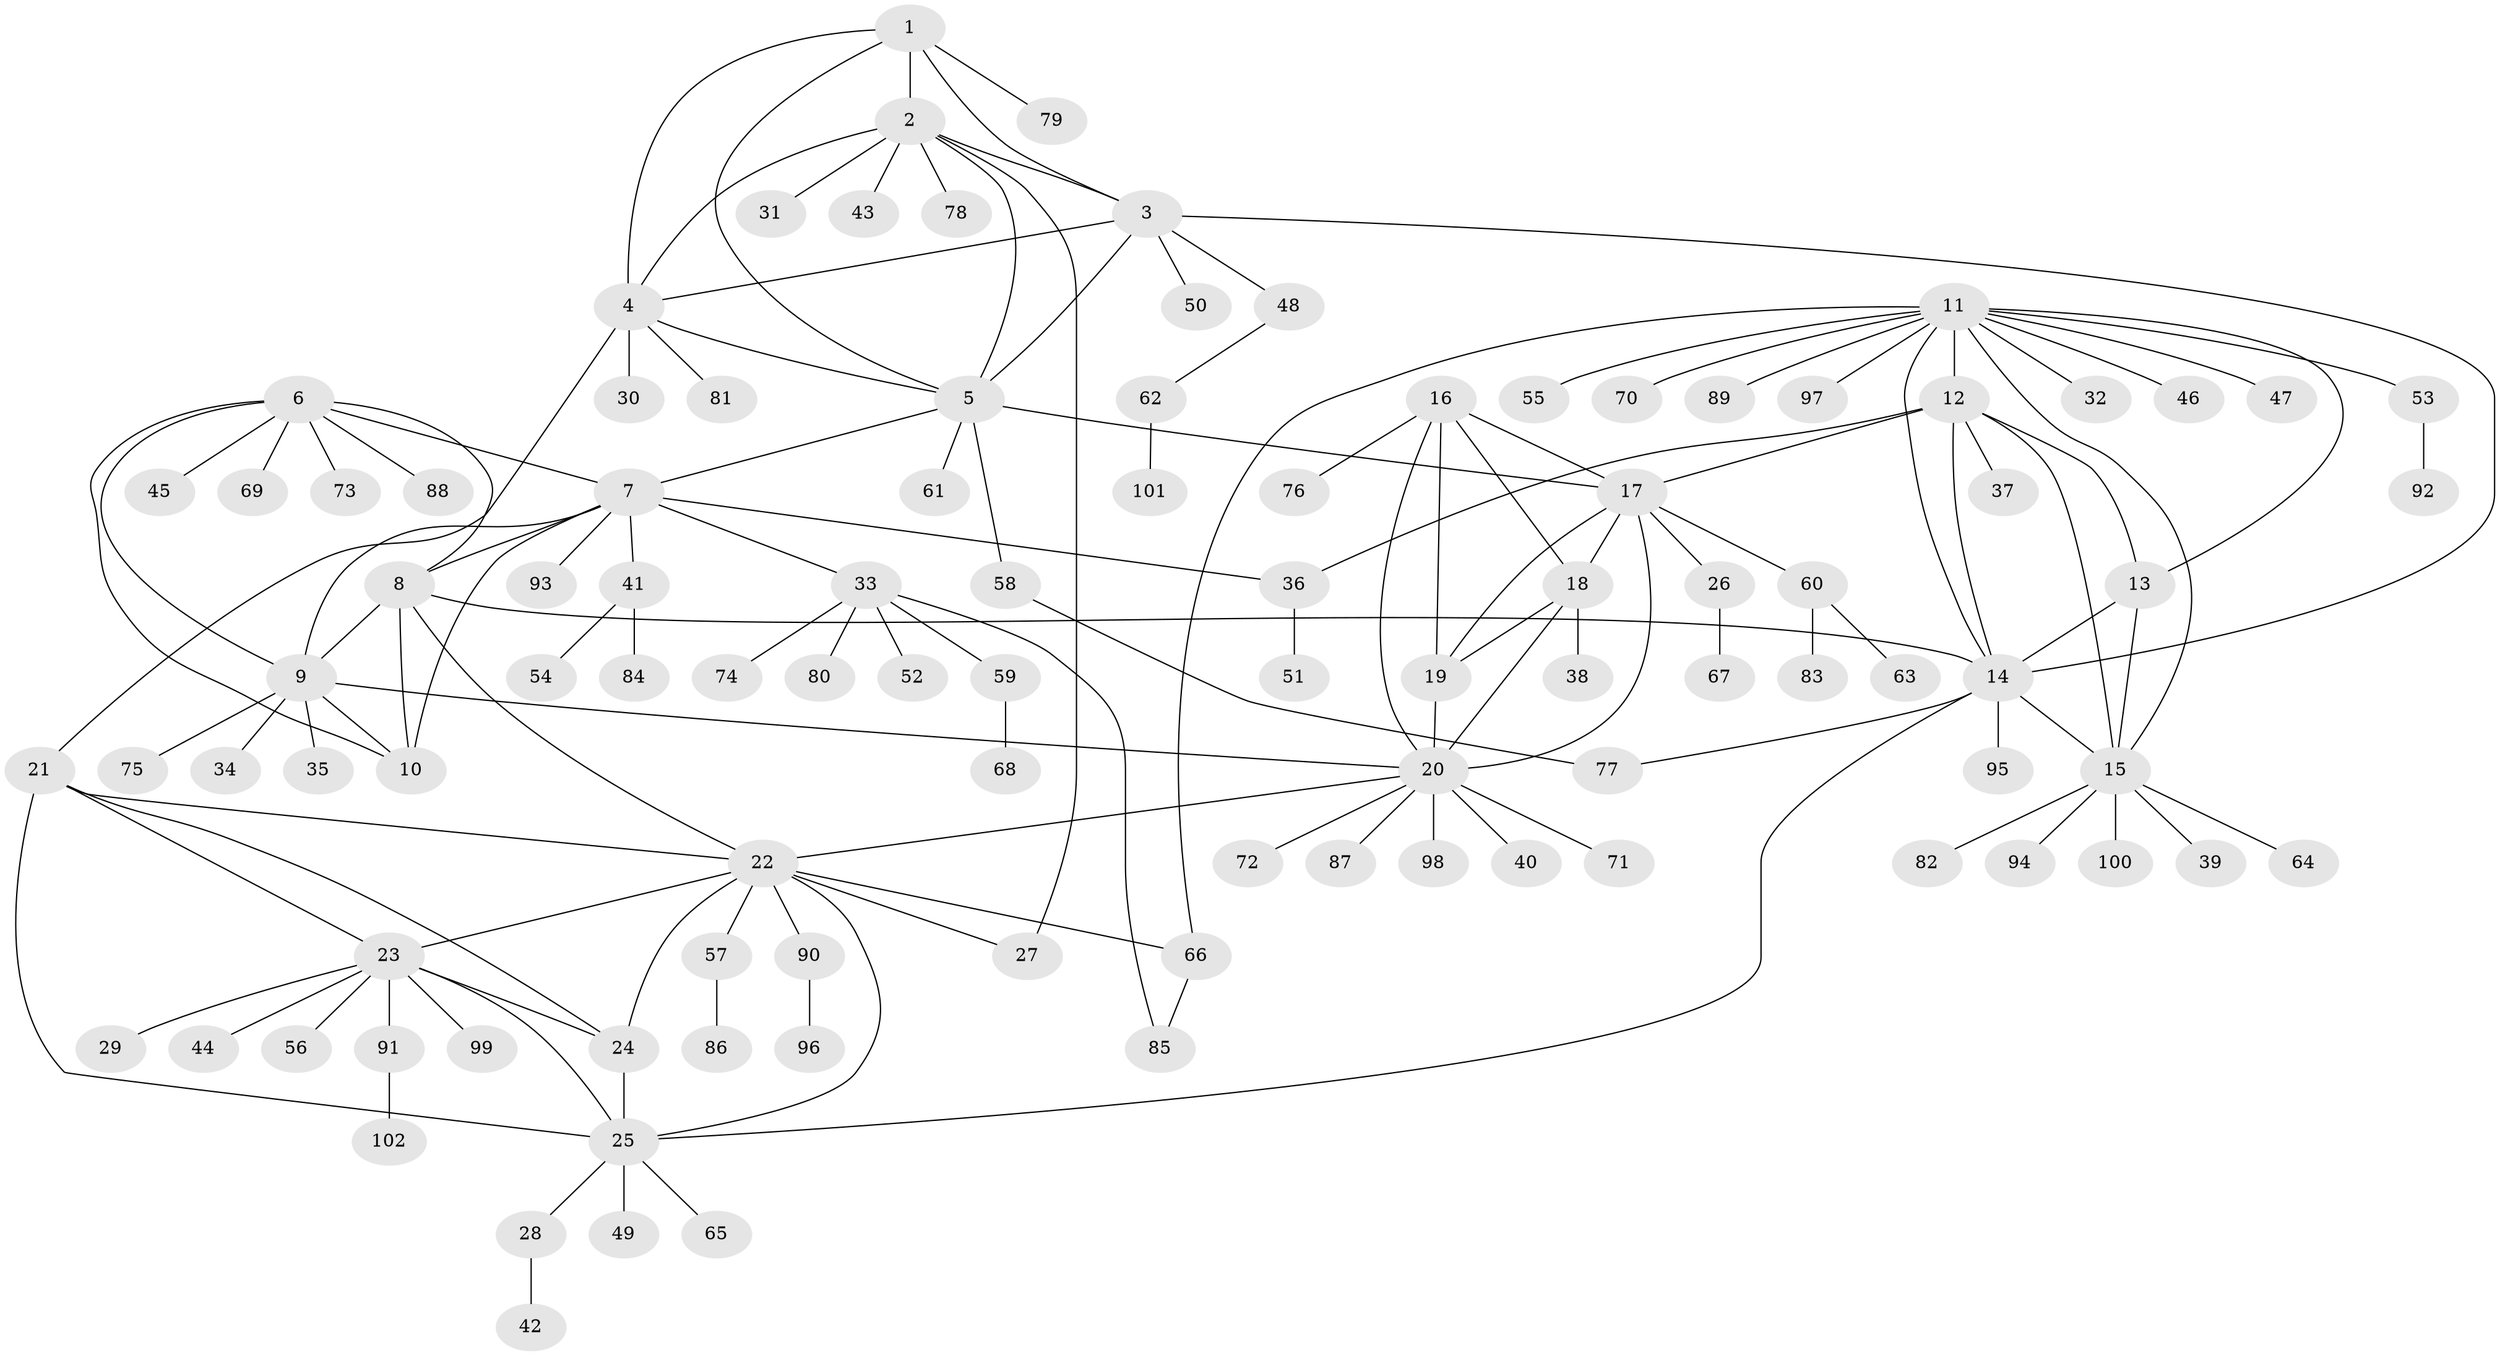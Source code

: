 // coarse degree distribution, {5: 0.05555555555555555, 7: 0.041666666666666664, 6: 0.06944444444444445, 4: 0.041666666666666664, 9: 0.027777777777777776, 8: 0.041666666666666664, 2: 0.08333333333333333, 1: 0.6111111111111112, 3: 0.013888888888888888, 12: 0.013888888888888888}
// Generated by graph-tools (version 1.1) at 2025/37/03/04/25 23:37:37]
// undirected, 102 vertices, 142 edges
graph export_dot {
  node [color=gray90,style=filled];
  1;
  2;
  3;
  4;
  5;
  6;
  7;
  8;
  9;
  10;
  11;
  12;
  13;
  14;
  15;
  16;
  17;
  18;
  19;
  20;
  21;
  22;
  23;
  24;
  25;
  26;
  27;
  28;
  29;
  30;
  31;
  32;
  33;
  34;
  35;
  36;
  37;
  38;
  39;
  40;
  41;
  42;
  43;
  44;
  45;
  46;
  47;
  48;
  49;
  50;
  51;
  52;
  53;
  54;
  55;
  56;
  57;
  58;
  59;
  60;
  61;
  62;
  63;
  64;
  65;
  66;
  67;
  68;
  69;
  70;
  71;
  72;
  73;
  74;
  75;
  76;
  77;
  78;
  79;
  80;
  81;
  82;
  83;
  84;
  85;
  86;
  87;
  88;
  89;
  90;
  91;
  92;
  93;
  94;
  95;
  96;
  97;
  98;
  99;
  100;
  101;
  102;
  1 -- 2;
  1 -- 3;
  1 -- 4;
  1 -- 5;
  1 -- 79;
  2 -- 3;
  2 -- 4;
  2 -- 5;
  2 -- 27;
  2 -- 31;
  2 -- 43;
  2 -- 78;
  3 -- 4;
  3 -- 5;
  3 -- 14;
  3 -- 48;
  3 -- 50;
  4 -- 5;
  4 -- 21;
  4 -- 30;
  4 -- 81;
  5 -- 7;
  5 -- 17;
  5 -- 58;
  5 -- 61;
  6 -- 7;
  6 -- 8;
  6 -- 9;
  6 -- 10;
  6 -- 45;
  6 -- 69;
  6 -- 73;
  6 -- 88;
  7 -- 8;
  7 -- 9;
  7 -- 10;
  7 -- 33;
  7 -- 36;
  7 -- 41;
  7 -- 93;
  8 -- 9;
  8 -- 10;
  8 -- 14;
  8 -- 22;
  9 -- 10;
  9 -- 20;
  9 -- 34;
  9 -- 35;
  9 -- 75;
  11 -- 12;
  11 -- 13;
  11 -- 14;
  11 -- 15;
  11 -- 32;
  11 -- 46;
  11 -- 47;
  11 -- 53;
  11 -- 55;
  11 -- 66;
  11 -- 70;
  11 -- 89;
  11 -- 97;
  12 -- 13;
  12 -- 14;
  12 -- 15;
  12 -- 17;
  12 -- 36;
  12 -- 37;
  13 -- 14;
  13 -- 15;
  14 -- 15;
  14 -- 25;
  14 -- 77;
  14 -- 95;
  15 -- 39;
  15 -- 64;
  15 -- 82;
  15 -- 94;
  15 -- 100;
  16 -- 17;
  16 -- 18;
  16 -- 19;
  16 -- 20;
  16 -- 76;
  17 -- 18;
  17 -- 19;
  17 -- 20;
  17 -- 26;
  17 -- 60;
  18 -- 19;
  18 -- 20;
  18 -- 38;
  19 -- 20;
  20 -- 22;
  20 -- 40;
  20 -- 71;
  20 -- 72;
  20 -- 87;
  20 -- 98;
  21 -- 22;
  21 -- 23;
  21 -- 24;
  21 -- 25;
  22 -- 23;
  22 -- 24;
  22 -- 25;
  22 -- 27;
  22 -- 57;
  22 -- 66;
  22 -- 90;
  23 -- 24;
  23 -- 25;
  23 -- 29;
  23 -- 44;
  23 -- 56;
  23 -- 91;
  23 -- 99;
  24 -- 25;
  25 -- 28;
  25 -- 49;
  25 -- 65;
  26 -- 67;
  28 -- 42;
  33 -- 52;
  33 -- 59;
  33 -- 74;
  33 -- 80;
  33 -- 85;
  36 -- 51;
  41 -- 54;
  41 -- 84;
  48 -- 62;
  53 -- 92;
  57 -- 86;
  58 -- 77;
  59 -- 68;
  60 -- 63;
  60 -- 83;
  62 -- 101;
  66 -- 85;
  90 -- 96;
  91 -- 102;
}

